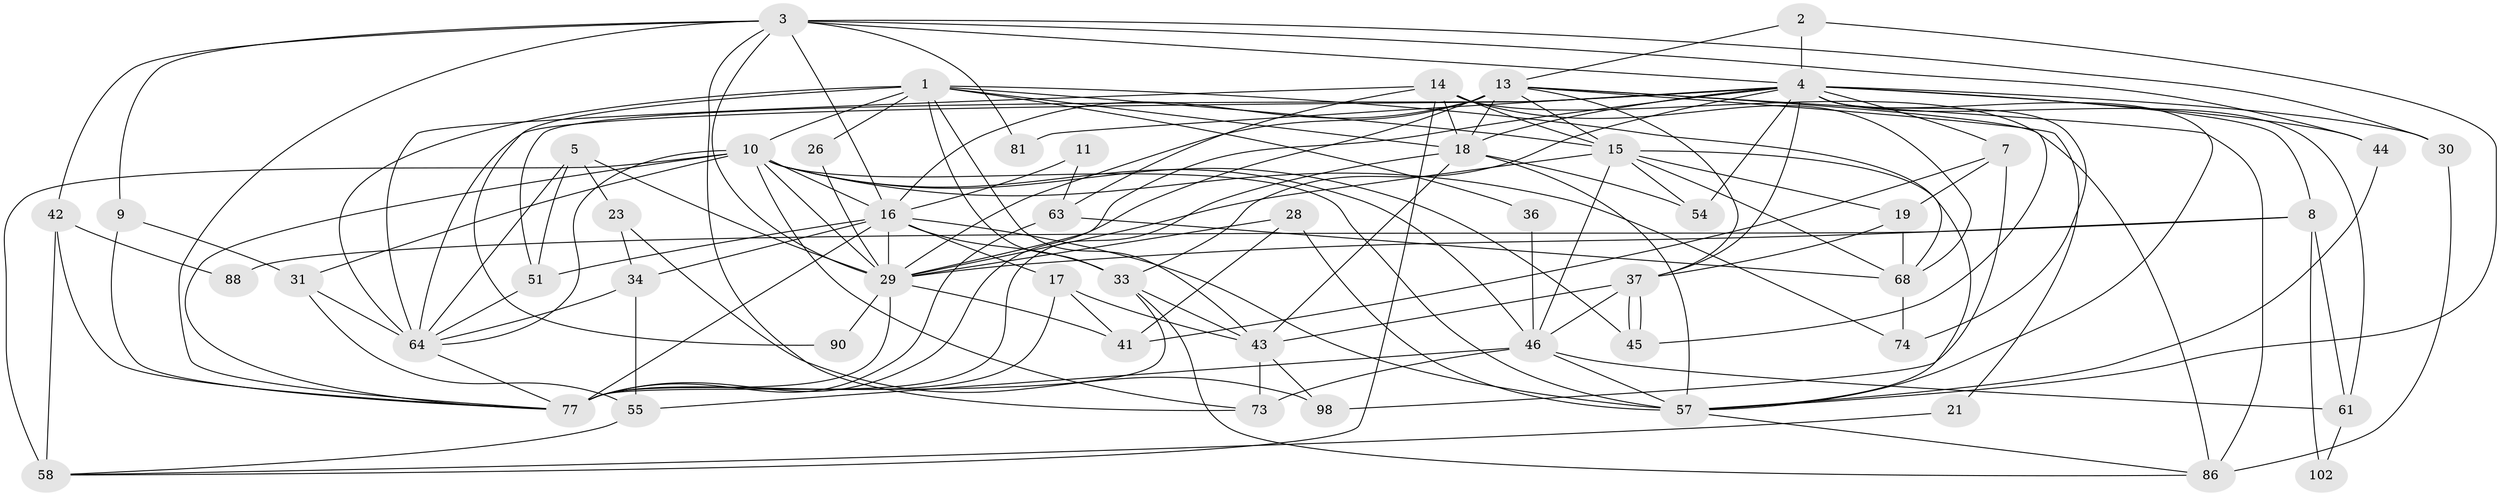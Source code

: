 // original degree distribution, {4: 0.3173076923076923, 3: 0.3269230769230769, 6: 0.11538461538461539, 7: 0.057692307692307696, 2: 0.09615384615384616, 5: 0.07692307692307693, 8: 0.009615384615384616}
// Generated by graph-tools (version 1.1) at 2025/15/03/09/25 04:15:20]
// undirected, 52 vertices, 143 edges
graph export_dot {
graph [start="1"]
  node [color=gray90,style=filled];
  1 [super="+62+60+96"];
  2;
  3 [super="+75+20"];
  4 [super="+12+6+66"];
  5;
  7 [super="+52"];
  8 [super="+79"];
  9;
  10 [super="+104+69+22+67"];
  11;
  13 [super="+49"];
  14 [super="+59"];
  15 [super="+65+78"];
  16 [super="+83+35+91"];
  17 [super="+38"];
  18 [super="+56+32"];
  19;
  21;
  23;
  26;
  28;
  29 [super="+39+71"];
  30;
  31;
  33 [super="+50"];
  34 [super="+82"];
  36;
  37;
  41;
  42;
  43 [super="+48"];
  44;
  45;
  46 [super="+70"];
  51 [super="+95"];
  54;
  55;
  57 [super="+84"];
  58 [super="+76"];
  61;
  63;
  64 [super="+87"];
  68;
  73;
  74;
  77 [super="+89+92+103"];
  81;
  86 [super="+100"];
  88;
  90;
  98;
  102;
  1 -- 90;
  1 -- 68;
  1 -- 64 [weight=3];
  1 -- 36;
  1 -- 10;
  1 -- 43;
  1 -- 26;
  1 -- 18;
  1 -- 15;
  1 -- 33;
  2 -- 13;
  2 -- 4;
  2 -- 57;
  3 -- 9;
  3 -- 73;
  3 -- 4;
  3 -- 44;
  3 -- 77;
  3 -- 30;
  3 -- 16;
  3 -- 81;
  3 -- 42;
  3 -- 29;
  4 -- 74;
  4 -- 54;
  4 -- 64;
  4 -- 7;
  4 -- 8;
  4 -- 44;
  4 -- 81;
  4 -- 51;
  4 -- 61;
  4 -- 30;
  4 -- 33;
  4 -- 18;
  4 -- 37;
  4 -- 57;
  4 -- 29;
  5 -- 51;
  5 -- 23;
  5 -- 64;
  5 -- 29;
  7 -- 41;
  7 -- 98;
  7 -- 19;
  8 -- 29;
  8 -- 61;
  8 -- 88;
  8 -- 102;
  9 -- 77;
  9 -- 31;
  10 -- 74;
  10 -- 64;
  10 -- 46;
  10 -- 58 [weight=3];
  10 -- 31;
  10 -- 16;
  10 -- 29;
  10 -- 73;
  10 -- 45;
  10 -- 77 [weight=2];
  10 -- 57 [weight=2];
  11 -- 63;
  11 -- 16;
  13 -- 16 [weight=3];
  13 -- 37;
  13 -- 45;
  13 -- 21;
  13 -- 18;
  13 -- 86;
  13 -- 29 [weight=2];
  13 -- 15;
  13 -- 77;
  14 -- 58;
  14 -- 64;
  14 -- 68;
  14 -- 86;
  14 -- 63;
  14 -- 18;
  14 -- 15;
  15 -- 19;
  15 -- 68;
  15 -- 54;
  15 -- 46;
  15 -- 29;
  15 -- 57;
  16 -- 57;
  16 -- 51;
  16 -- 29;
  16 -- 77;
  16 -- 33;
  16 -- 34;
  16 -- 17;
  17 -- 41;
  17 -- 43;
  17 -- 77;
  18 -- 43 [weight=2];
  18 -- 54;
  18 -- 57;
  18 -- 77;
  19 -- 68;
  19 -- 37;
  21 -- 58;
  23 -- 34;
  23 -- 98;
  26 -- 29;
  28 -- 41;
  28 -- 29;
  28 -- 57;
  29 -- 90;
  29 -- 41;
  29 -- 77;
  30 -- 86;
  31 -- 55;
  31 -- 64;
  33 -- 77;
  33 -- 86;
  33 -- 43;
  34 -- 64;
  34 -- 55;
  36 -- 46;
  37 -- 45;
  37 -- 45;
  37 -- 46;
  37 -- 43;
  42 -- 58;
  42 -- 88;
  42 -- 77;
  43 -- 98;
  43 -- 73;
  44 -- 57;
  46 -- 73;
  46 -- 61;
  46 -- 55;
  46 -- 57;
  51 -- 64;
  55 -- 58;
  57 -- 86;
  61 -- 102;
  63 -- 68;
  63 -- 77;
  64 -- 77;
  68 -- 74;
}
